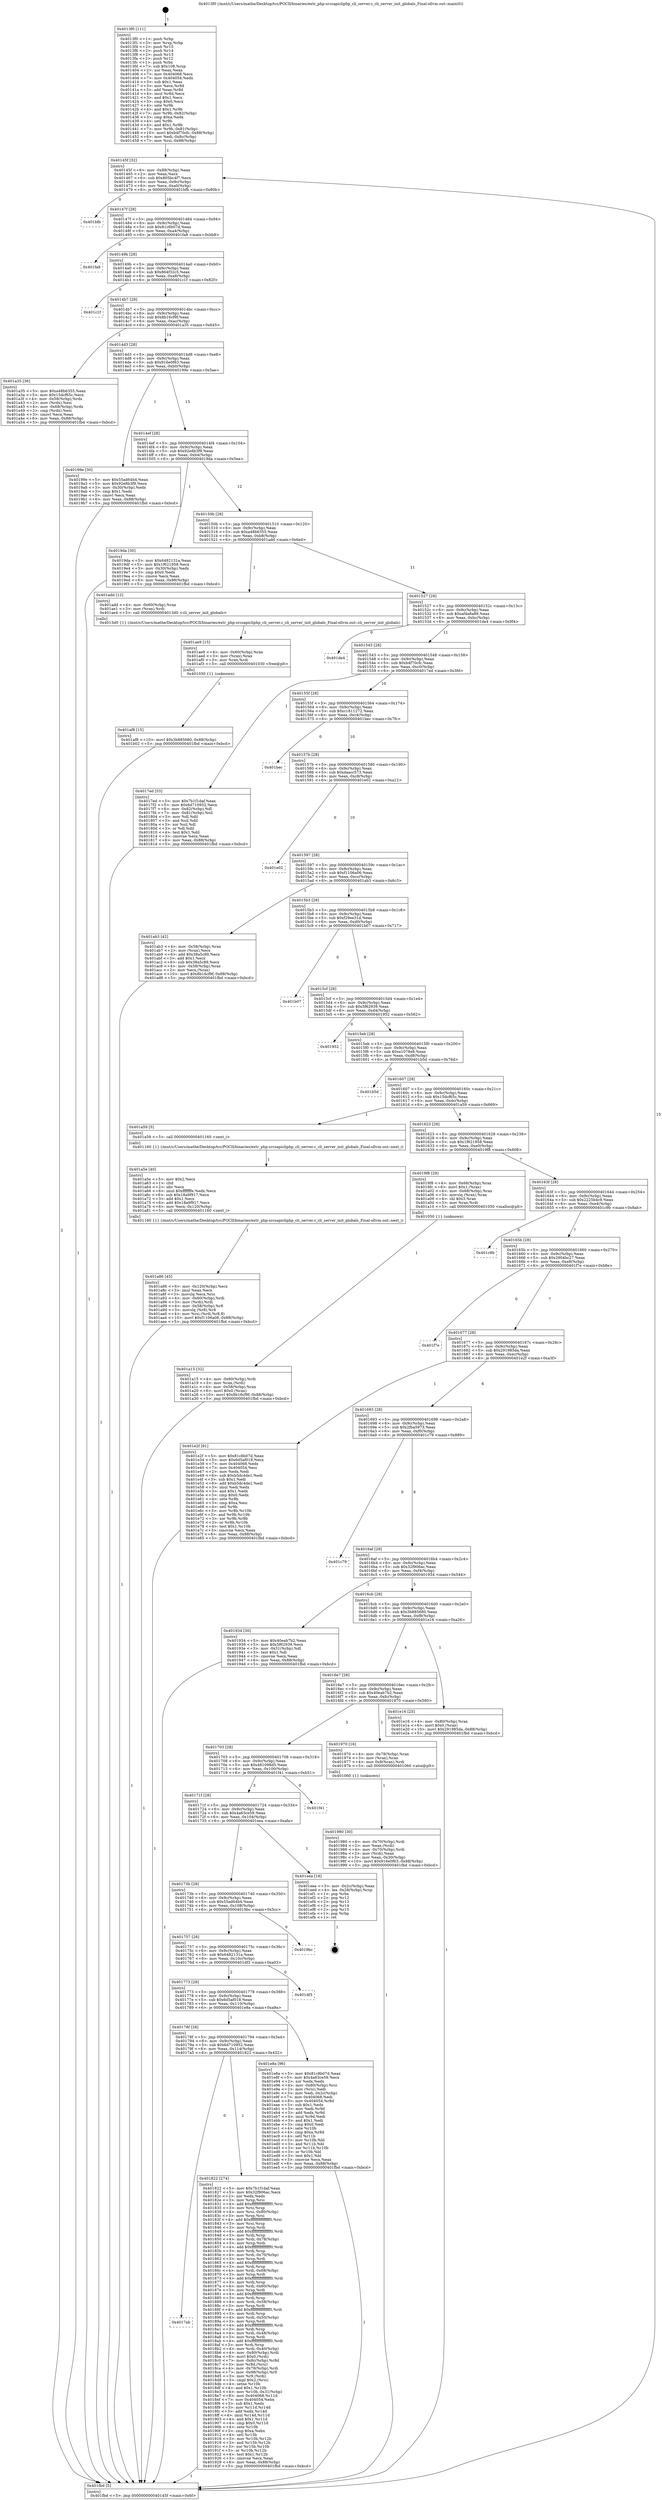 digraph "0x4013f0" {
  label = "0x4013f0 (/mnt/c/Users/mathe/Desktop/tcc/POCII/binaries/extr_php-srcsapicliphp_cli_server.c_cli_server_init_globals_Final-ollvm.out::main(0))"
  labelloc = "t"
  node[shape=record]

  Entry [label="",width=0.3,height=0.3,shape=circle,fillcolor=black,style=filled]
  "0x40145f" [label="{
     0x40145f [32]\l
     | [instrs]\l
     &nbsp;&nbsp;0x40145f \<+6\>: mov -0x88(%rbp),%eax\l
     &nbsp;&nbsp;0x401465 \<+2\>: mov %eax,%ecx\l
     &nbsp;&nbsp;0x401467 \<+6\>: sub $0x805bc4f7,%ecx\l
     &nbsp;&nbsp;0x40146d \<+6\>: mov %eax,-0x9c(%rbp)\l
     &nbsp;&nbsp;0x401473 \<+6\>: mov %ecx,-0xa0(%rbp)\l
     &nbsp;&nbsp;0x401479 \<+6\>: je 0000000000401bfb \<main+0x80b\>\l
  }"]
  "0x401bfb" [label="{
     0x401bfb\l
  }", style=dashed]
  "0x40147f" [label="{
     0x40147f [28]\l
     | [instrs]\l
     &nbsp;&nbsp;0x40147f \<+5\>: jmp 0000000000401484 \<main+0x94\>\l
     &nbsp;&nbsp;0x401484 \<+6\>: mov -0x9c(%rbp),%eax\l
     &nbsp;&nbsp;0x40148a \<+5\>: sub $0x81c8b07d,%eax\l
     &nbsp;&nbsp;0x40148f \<+6\>: mov %eax,-0xa4(%rbp)\l
     &nbsp;&nbsp;0x401495 \<+6\>: je 0000000000401fa8 \<main+0xbb8\>\l
  }"]
  Exit [label="",width=0.3,height=0.3,shape=circle,fillcolor=black,style=filled,peripheries=2]
  "0x401fa8" [label="{
     0x401fa8\l
  }", style=dashed]
  "0x40149b" [label="{
     0x40149b [28]\l
     | [instrs]\l
     &nbsp;&nbsp;0x40149b \<+5\>: jmp 00000000004014a0 \<main+0xb0\>\l
     &nbsp;&nbsp;0x4014a0 \<+6\>: mov -0x9c(%rbp),%eax\l
     &nbsp;&nbsp;0x4014a6 \<+5\>: sub $0x864f32c5,%eax\l
     &nbsp;&nbsp;0x4014ab \<+6\>: mov %eax,-0xa8(%rbp)\l
     &nbsp;&nbsp;0x4014b1 \<+6\>: je 0000000000401c1f \<main+0x82f\>\l
  }"]
  "0x401af8" [label="{
     0x401af8 [15]\l
     | [instrs]\l
     &nbsp;&nbsp;0x401af8 \<+10\>: movl $0x3b885680,-0x88(%rbp)\l
     &nbsp;&nbsp;0x401b02 \<+5\>: jmp 0000000000401fbd \<main+0xbcd\>\l
  }"]
  "0x401c1f" [label="{
     0x401c1f\l
  }", style=dashed]
  "0x4014b7" [label="{
     0x4014b7 [28]\l
     | [instrs]\l
     &nbsp;&nbsp;0x4014b7 \<+5\>: jmp 00000000004014bc \<main+0xcc\>\l
     &nbsp;&nbsp;0x4014bc \<+6\>: mov -0x9c(%rbp),%eax\l
     &nbsp;&nbsp;0x4014c2 \<+5\>: sub $0x8b16cf9f,%eax\l
     &nbsp;&nbsp;0x4014c7 \<+6\>: mov %eax,-0xac(%rbp)\l
     &nbsp;&nbsp;0x4014cd \<+6\>: je 0000000000401a35 \<main+0x645\>\l
  }"]
  "0x401ae9" [label="{
     0x401ae9 [15]\l
     | [instrs]\l
     &nbsp;&nbsp;0x401ae9 \<+4\>: mov -0x60(%rbp),%rax\l
     &nbsp;&nbsp;0x401aed \<+3\>: mov (%rax),%rax\l
     &nbsp;&nbsp;0x401af0 \<+3\>: mov %rax,%rdi\l
     &nbsp;&nbsp;0x401af3 \<+5\>: call 0000000000401030 \<free@plt\>\l
     | [calls]\l
     &nbsp;&nbsp;0x401030 \{1\} (unknown)\l
  }"]
  "0x401a35" [label="{
     0x401a35 [36]\l
     | [instrs]\l
     &nbsp;&nbsp;0x401a35 \<+5\>: mov $0xa48b6355,%eax\l
     &nbsp;&nbsp;0x401a3a \<+5\>: mov $0x15dcf65c,%ecx\l
     &nbsp;&nbsp;0x401a3f \<+4\>: mov -0x58(%rbp),%rdx\l
     &nbsp;&nbsp;0x401a43 \<+2\>: mov (%rdx),%esi\l
     &nbsp;&nbsp;0x401a45 \<+4\>: mov -0x68(%rbp),%rdx\l
     &nbsp;&nbsp;0x401a49 \<+2\>: cmp (%rdx),%esi\l
     &nbsp;&nbsp;0x401a4b \<+3\>: cmovl %ecx,%eax\l
     &nbsp;&nbsp;0x401a4e \<+6\>: mov %eax,-0x88(%rbp)\l
     &nbsp;&nbsp;0x401a54 \<+5\>: jmp 0000000000401fbd \<main+0xbcd\>\l
  }"]
  "0x4014d3" [label="{
     0x4014d3 [28]\l
     | [instrs]\l
     &nbsp;&nbsp;0x4014d3 \<+5\>: jmp 00000000004014d8 \<main+0xe8\>\l
     &nbsp;&nbsp;0x4014d8 \<+6\>: mov -0x9c(%rbp),%eax\l
     &nbsp;&nbsp;0x4014de \<+5\>: sub $0x916e0f63,%eax\l
     &nbsp;&nbsp;0x4014e3 \<+6\>: mov %eax,-0xb0(%rbp)\l
     &nbsp;&nbsp;0x4014e9 \<+6\>: je 000000000040199e \<main+0x5ae\>\l
  }"]
  "0x401a86" [label="{
     0x401a86 [45]\l
     | [instrs]\l
     &nbsp;&nbsp;0x401a86 \<+6\>: mov -0x120(%rbp),%ecx\l
     &nbsp;&nbsp;0x401a8c \<+3\>: imul %eax,%ecx\l
     &nbsp;&nbsp;0x401a8f \<+3\>: movslq %ecx,%rsi\l
     &nbsp;&nbsp;0x401a92 \<+4\>: mov -0x60(%rbp),%rdi\l
     &nbsp;&nbsp;0x401a96 \<+3\>: mov (%rdi),%rdi\l
     &nbsp;&nbsp;0x401a99 \<+4\>: mov -0x58(%rbp),%r8\l
     &nbsp;&nbsp;0x401a9d \<+3\>: movslq (%r8),%r8\l
     &nbsp;&nbsp;0x401aa0 \<+4\>: mov %rsi,(%rdi,%r8,8)\l
     &nbsp;&nbsp;0x401aa4 \<+10\>: movl $0xf1106a06,-0x88(%rbp)\l
     &nbsp;&nbsp;0x401aae \<+5\>: jmp 0000000000401fbd \<main+0xbcd\>\l
  }"]
  "0x40199e" [label="{
     0x40199e [30]\l
     | [instrs]\l
     &nbsp;&nbsp;0x40199e \<+5\>: mov $0x55ad64b4,%eax\l
     &nbsp;&nbsp;0x4019a3 \<+5\>: mov $0x92e8b3f9,%ecx\l
     &nbsp;&nbsp;0x4019a8 \<+3\>: mov -0x30(%rbp),%edx\l
     &nbsp;&nbsp;0x4019ab \<+3\>: cmp $0x1,%edx\l
     &nbsp;&nbsp;0x4019ae \<+3\>: cmovl %ecx,%eax\l
     &nbsp;&nbsp;0x4019b1 \<+6\>: mov %eax,-0x88(%rbp)\l
     &nbsp;&nbsp;0x4019b7 \<+5\>: jmp 0000000000401fbd \<main+0xbcd\>\l
  }"]
  "0x4014ef" [label="{
     0x4014ef [28]\l
     | [instrs]\l
     &nbsp;&nbsp;0x4014ef \<+5\>: jmp 00000000004014f4 \<main+0x104\>\l
     &nbsp;&nbsp;0x4014f4 \<+6\>: mov -0x9c(%rbp),%eax\l
     &nbsp;&nbsp;0x4014fa \<+5\>: sub $0x92e8b3f9,%eax\l
     &nbsp;&nbsp;0x4014ff \<+6\>: mov %eax,-0xb4(%rbp)\l
     &nbsp;&nbsp;0x401505 \<+6\>: je 00000000004019da \<main+0x5ea\>\l
  }"]
  "0x401a5e" [label="{
     0x401a5e [40]\l
     | [instrs]\l
     &nbsp;&nbsp;0x401a5e \<+5\>: mov $0x2,%ecx\l
     &nbsp;&nbsp;0x401a63 \<+1\>: cltd\l
     &nbsp;&nbsp;0x401a64 \<+2\>: idiv %ecx\l
     &nbsp;&nbsp;0x401a66 \<+6\>: imul $0xfffffffe,%edx,%ecx\l
     &nbsp;&nbsp;0x401a6c \<+6\>: sub $0x18a9f917,%ecx\l
     &nbsp;&nbsp;0x401a72 \<+3\>: add $0x1,%ecx\l
     &nbsp;&nbsp;0x401a75 \<+6\>: add $0x18a9f917,%ecx\l
     &nbsp;&nbsp;0x401a7b \<+6\>: mov %ecx,-0x120(%rbp)\l
     &nbsp;&nbsp;0x401a81 \<+5\>: call 0000000000401160 \<next_i\>\l
     | [calls]\l
     &nbsp;&nbsp;0x401160 \{1\} (/mnt/c/Users/mathe/Desktop/tcc/POCII/binaries/extr_php-srcsapicliphp_cli_server.c_cli_server_init_globals_Final-ollvm.out::next_i)\l
  }"]
  "0x4019da" [label="{
     0x4019da [30]\l
     | [instrs]\l
     &nbsp;&nbsp;0x4019da \<+5\>: mov $0x6482131a,%eax\l
     &nbsp;&nbsp;0x4019df \<+5\>: mov $0x1f621958,%ecx\l
     &nbsp;&nbsp;0x4019e4 \<+3\>: mov -0x30(%rbp),%edx\l
     &nbsp;&nbsp;0x4019e7 \<+3\>: cmp $0x0,%edx\l
     &nbsp;&nbsp;0x4019ea \<+3\>: cmove %ecx,%eax\l
     &nbsp;&nbsp;0x4019ed \<+6\>: mov %eax,-0x88(%rbp)\l
     &nbsp;&nbsp;0x4019f3 \<+5\>: jmp 0000000000401fbd \<main+0xbcd\>\l
  }"]
  "0x40150b" [label="{
     0x40150b [28]\l
     | [instrs]\l
     &nbsp;&nbsp;0x40150b \<+5\>: jmp 0000000000401510 \<main+0x120\>\l
     &nbsp;&nbsp;0x401510 \<+6\>: mov -0x9c(%rbp),%eax\l
     &nbsp;&nbsp;0x401516 \<+5\>: sub $0xa48b6355,%eax\l
     &nbsp;&nbsp;0x40151b \<+6\>: mov %eax,-0xb8(%rbp)\l
     &nbsp;&nbsp;0x401521 \<+6\>: je 0000000000401add \<main+0x6ed\>\l
  }"]
  "0x401a15" [label="{
     0x401a15 [32]\l
     | [instrs]\l
     &nbsp;&nbsp;0x401a15 \<+4\>: mov -0x60(%rbp),%rdi\l
     &nbsp;&nbsp;0x401a19 \<+3\>: mov %rax,(%rdi)\l
     &nbsp;&nbsp;0x401a1c \<+4\>: mov -0x58(%rbp),%rax\l
     &nbsp;&nbsp;0x401a20 \<+6\>: movl $0x0,(%rax)\l
     &nbsp;&nbsp;0x401a26 \<+10\>: movl $0x8b16cf9f,-0x88(%rbp)\l
     &nbsp;&nbsp;0x401a30 \<+5\>: jmp 0000000000401fbd \<main+0xbcd\>\l
  }"]
  "0x401add" [label="{
     0x401add [12]\l
     | [instrs]\l
     &nbsp;&nbsp;0x401add \<+4\>: mov -0x60(%rbp),%rax\l
     &nbsp;&nbsp;0x401ae1 \<+3\>: mov (%rax),%rdi\l
     &nbsp;&nbsp;0x401ae4 \<+5\>: call 00000000004013d0 \<cli_server_init_globals\>\l
     | [calls]\l
     &nbsp;&nbsp;0x4013d0 \{1\} (/mnt/c/Users/mathe/Desktop/tcc/POCII/binaries/extr_php-srcsapicliphp_cli_server.c_cli_server_init_globals_Final-ollvm.out::cli_server_init_globals)\l
  }"]
  "0x401527" [label="{
     0x401527 [28]\l
     | [instrs]\l
     &nbsp;&nbsp;0x401527 \<+5\>: jmp 000000000040152c \<main+0x13c\>\l
     &nbsp;&nbsp;0x40152c \<+6\>: mov -0x9c(%rbp),%eax\l
     &nbsp;&nbsp;0x401532 \<+5\>: sub $0xaf4a8a89,%eax\l
     &nbsp;&nbsp;0x401537 \<+6\>: mov %eax,-0xbc(%rbp)\l
     &nbsp;&nbsp;0x40153d \<+6\>: je 0000000000401de4 \<main+0x9f4\>\l
  }"]
  "0x401980" [label="{
     0x401980 [30]\l
     | [instrs]\l
     &nbsp;&nbsp;0x401980 \<+4\>: mov -0x70(%rbp),%rdi\l
     &nbsp;&nbsp;0x401984 \<+2\>: mov %eax,(%rdi)\l
     &nbsp;&nbsp;0x401986 \<+4\>: mov -0x70(%rbp),%rdi\l
     &nbsp;&nbsp;0x40198a \<+2\>: mov (%rdi),%eax\l
     &nbsp;&nbsp;0x40198c \<+3\>: mov %eax,-0x30(%rbp)\l
     &nbsp;&nbsp;0x40198f \<+10\>: movl $0x916e0f63,-0x88(%rbp)\l
     &nbsp;&nbsp;0x401999 \<+5\>: jmp 0000000000401fbd \<main+0xbcd\>\l
  }"]
  "0x401de4" [label="{
     0x401de4\l
  }", style=dashed]
  "0x401543" [label="{
     0x401543 [28]\l
     | [instrs]\l
     &nbsp;&nbsp;0x401543 \<+5\>: jmp 0000000000401548 \<main+0x158\>\l
     &nbsp;&nbsp;0x401548 \<+6\>: mov -0x9c(%rbp),%eax\l
     &nbsp;&nbsp;0x40154e \<+5\>: sub $0xb4f70cfc,%eax\l
     &nbsp;&nbsp;0x401553 \<+6\>: mov %eax,-0xc0(%rbp)\l
     &nbsp;&nbsp;0x401559 \<+6\>: je 00000000004017ed \<main+0x3fd\>\l
  }"]
  "0x4017ab" [label="{
     0x4017ab\l
  }", style=dashed]
  "0x4017ed" [label="{
     0x4017ed [53]\l
     | [instrs]\l
     &nbsp;&nbsp;0x4017ed \<+5\>: mov $0x7b1f1daf,%eax\l
     &nbsp;&nbsp;0x4017f2 \<+5\>: mov $0x6d710952,%ecx\l
     &nbsp;&nbsp;0x4017f7 \<+6\>: mov -0x82(%rbp),%dl\l
     &nbsp;&nbsp;0x4017fd \<+7\>: mov -0x81(%rbp),%sil\l
     &nbsp;&nbsp;0x401804 \<+3\>: mov %dl,%dil\l
     &nbsp;&nbsp;0x401807 \<+3\>: and %sil,%dil\l
     &nbsp;&nbsp;0x40180a \<+3\>: xor %sil,%dl\l
     &nbsp;&nbsp;0x40180d \<+3\>: or %dl,%dil\l
     &nbsp;&nbsp;0x401810 \<+4\>: test $0x1,%dil\l
     &nbsp;&nbsp;0x401814 \<+3\>: cmovne %ecx,%eax\l
     &nbsp;&nbsp;0x401817 \<+6\>: mov %eax,-0x88(%rbp)\l
     &nbsp;&nbsp;0x40181d \<+5\>: jmp 0000000000401fbd \<main+0xbcd\>\l
  }"]
  "0x40155f" [label="{
     0x40155f [28]\l
     | [instrs]\l
     &nbsp;&nbsp;0x40155f \<+5\>: jmp 0000000000401564 \<main+0x174\>\l
     &nbsp;&nbsp;0x401564 \<+6\>: mov -0x9c(%rbp),%eax\l
     &nbsp;&nbsp;0x40156a \<+5\>: sub $0xc1811272,%eax\l
     &nbsp;&nbsp;0x40156f \<+6\>: mov %eax,-0xc4(%rbp)\l
     &nbsp;&nbsp;0x401575 \<+6\>: je 0000000000401bec \<main+0x7fc\>\l
  }"]
  "0x401fbd" [label="{
     0x401fbd [5]\l
     | [instrs]\l
     &nbsp;&nbsp;0x401fbd \<+5\>: jmp 000000000040145f \<main+0x6f\>\l
  }"]
  "0x4013f0" [label="{
     0x4013f0 [111]\l
     | [instrs]\l
     &nbsp;&nbsp;0x4013f0 \<+1\>: push %rbp\l
     &nbsp;&nbsp;0x4013f1 \<+3\>: mov %rsp,%rbp\l
     &nbsp;&nbsp;0x4013f4 \<+2\>: push %r15\l
     &nbsp;&nbsp;0x4013f6 \<+2\>: push %r14\l
     &nbsp;&nbsp;0x4013f8 \<+2\>: push %r13\l
     &nbsp;&nbsp;0x4013fa \<+2\>: push %r12\l
     &nbsp;&nbsp;0x4013fc \<+1\>: push %rbx\l
     &nbsp;&nbsp;0x4013fd \<+7\>: sub $0x108,%rsp\l
     &nbsp;&nbsp;0x401404 \<+2\>: xor %eax,%eax\l
     &nbsp;&nbsp;0x401406 \<+7\>: mov 0x404068,%ecx\l
     &nbsp;&nbsp;0x40140d \<+7\>: mov 0x404054,%edx\l
     &nbsp;&nbsp;0x401414 \<+3\>: sub $0x1,%eax\l
     &nbsp;&nbsp;0x401417 \<+3\>: mov %ecx,%r8d\l
     &nbsp;&nbsp;0x40141a \<+3\>: add %eax,%r8d\l
     &nbsp;&nbsp;0x40141d \<+4\>: imul %r8d,%ecx\l
     &nbsp;&nbsp;0x401421 \<+3\>: and $0x1,%ecx\l
     &nbsp;&nbsp;0x401424 \<+3\>: cmp $0x0,%ecx\l
     &nbsp;&nbsp;0x401427 \<+4\>: sete %r9b\l
     &nbsp;&nbsp;0x40142b \<+4\>: and $0x1,%r9b\l
     &nbsp;&nbsp;0x40142f \<+7\>: mov %r9b,-0x82(%rbp)\l
     &nbsp;&nbsp;0x401436 \<+3\>: cmp $0xa,%edx\l
     &nbsp;&nbsp;0x401439 \<+4\>: setl %r9b\l
     &nbsp;&nbsp;0x40143d \<+4\>: and $0x1,%r9b\l
     &nbsp;&nbsp;0x401441 \<+7\>: mov %r9b,-0x81(%rbp)\l
     &nbsp;&nbsp;0x401448 \<+10\>: movl $0xb4f70cfc,-0x88(%rbp)\l
     &nbsp;&nbsp;0x401452 \<+6\>: mov %edi,-0x8c(%rbp)\l
     &nbsp;&nbsp;0x401458 \<+7\>: mov %rsi,-0x98(%rbp)\l
  }"]
  "0x401822" [label="{
     0x401822 [274]\l
     | [instrs]\l
     &nbsp;&nbsp;0x401822 \<+5\>: mov $0x7b1f1daf,%eax\l
     &nbsp;&nbsp;0x401827 \<+5\>: mov $0x32f906ac,%ecx\l
     &nbsp;&nbsp;0x40182c \<+2\>: xor %edx,%edx\l
     &nbsp;&nbsp;0x40182e \<+3\>: mov %rsp,%rsi\l
     &nbsp;&nbsp;0x401831 \<+4\>: add $0xfffffffffffffff0,%rsi\l
     &nbsp;&nbsp;0x401835 \<+3\>: mov %rsi,%rsp\l
     &nbsp;&nbsp;0x401838 \<+4\>: mov %rsi,-0x80(%rbp)\l
     &nbsp;&nbsp;0x40183c \<+3\>: mov %rsp,%rsi\l
     &nbsp;&nbsp;0x40183f \<+4\>: add $0xfffffffffffffff0,%rsi\l
     &nbsp;&nbsp;0x401843 \<+3\>: mov %rsi,%rsp\l
     &nbsp;&nbsp;0x401846 \<+3\>: mov %rsp,%rdi\l
     &nbsp;&nbsp;0x401849 \<+4\>: add $0xfffffffffffffff0,%rdi\l
     &nbsp;&nbsp;0x40184d \<+3\>: mov %rdi,%rsp\l
     &nbsp;&nbsp;0x401850 \<+4\>: mov %rdi,-0x78(%rbp)\l
     &nbsp;&nbsp;0x401854 \<+3\>: mov %rsp,%rdi\l
     &nbsp;&nbsp;0x401857 \<+4\>: add $0xfffffffffffffff0,%rdi\l
     &nbsp;&nbsp;0x40185b \<+3\>: mov %rdi,%rsp\l
     &nbsp;&nbsp;0x40185e \<+4\>: mov %rdi,-0x70(%rbp)\l
     &nbsp;&nbsp;0x401862 \<+3\>: mov %rsp,%rdi\l
     &nbsp;&nbsp;0x401865 \<+4\>: add $0xfffffffffffffff0,%rdi\l
     &nbsp;&nbsp;0x401869 \<+3\>: mov %rdi,%rsp\l
     &nbsp;&nbsp;0x40186c \<+4\>: mov %rdi,-0x68(%rbp)\l
     &nbsp;&nbsp;0x401870 \<+3\>: mov %rsp,%rdi\l
     &nbsp;&nbsp;0x401873 \<+4\>: add $0xfffffffffffffff0,%rdi\l
     &nbsp;&nbsp;0x401877 \<+3\>: mov %rdi,%rsp\l
     &nbsp;&nbsp;0x40187a \<+4\>: mov %rdi,-0x60(%rbp)\l
     &nbsp;&nbsp;0x40187e \<+3\>: mov %rsp,%rdi\l
     &nbsp;&nbsp;0x401881 \<+4\>: add $0xfffffffffffffff0,%rdi\l
     &nbsp;&nbsp;0x401885 \<+3\>: mov %rdi,%rsp\l
     &nbsp;&nbsp;0x401888 \<+4\>: mov %rdi,-0x58(%rbp)\l
     &nbsp;&nbsp;0x40188c \<+3\>: mov %rsp,%rdi\l
     &nbsp;&nbsp;0x40188f \<+4\>: add $0xfffffffffffffff0,%rdi\l
     &nbsp;&nbsp;0x401893 \<+3\>: mov %rdi,%rsp\l
     &nbsp;&nbsp;0x401896 \<+4\>: mov %rdi,-0x50(%rbp)\l
     &nbsp;&nbsp;0x40189a \<+3\>: mov %rsp,%rdi\l
     &nbsp;&nbsp;0x40189d \<+4\>: add $0xfffffffffffffff0,%rdi\l
     &nbsp;&nbsp;0x4018a1 \<+3\>: mov %rdi,%rsp\l
     &nbsp;&nbsp;0x4018a4 \<+4\>: mov %rdi,-0x48(%rbp)\l
     &nbsp;&nbsp;0x4018a8 \<+3\>: mov %rsp,%rdi\l
     &nbsp;&nbsp;0x4018ab \<+4\>: add $0xfffffffffffffff0,%rdi\l
     &nbsp;&nbsp;0x4018af \<+3\>: mov %rdi,%rsp\l
     &nbsp;&nbsp;0x4018b2 \<+4\>: mov %rdi,-0x40(%rbp)\l
     &nbsp;&nbsp;0x4018b6 \<+4\>: mov -0x80(%rbp),%rdi\l
     &nbsp;&nbsp;0x4018ba \<+6\>: movl $0x0,(%rdi)\l
     &nbsp;&nbsp;0x4018c0 \<+7\>: mov -0x8c(%rbp),%r8d\l
     &nbsp;&nbsp;0x4018c7 \<+3\>: mov %r8d,(%rsi)\l
     &nbsp;&nbsp;0x4018ca \<+4\>: mov -0x78(%rbp),%rdi\l
     &nbsp;&nbsp;0x4018ce \<+7\>: mov -0x98(%rbp),%r9\l
     &nbsp;&nbsp;0x4018d5 \<+3\>: mov %r9,(%rdi)\l
     &nbsp;&nbsp;0x4018d8 \<+3\>: cmpl $0x2,(%rsi)\l
     &nbsp;&nbsp;0x4018db \<+4\>: setne %r10b\l
     &nbsp;&nbsp;0x4018df \<+4\>: and $0x1,%r10b\l
     &nbsp;&nbsp;0x4018e3 \<+4\>: mov %r10b,-0x31(%rbp)\l
     &nbsp;&nbsp;0x4018e7 \<+8\>: mov 0x404068,%r11d\l
     &nbsp;&nbsp;0x4018ef \<+7\>: mov 0x404054,%ebx\l
     &nbsp;&nbsp;0x4018f6 \<+3\>: sub $0x1,%edx\l
     &nbsp;&nbsp;0x4018f9 \<+3\>: mov %r11d,%r14d\l
     &nbsp;&nbsp;0x4018fc \<+3\>: add %edx,%r14d\l
     &nbsp;&nbsp;0x4018ff \<+4\>: imul %r14d,%r11d\l
     &nbsp;&nbsp;0x401903 \<+4\>: and $0x1,%r11d\l
     &nbsp;&nbsp;0x401907 \<+4\>: cmp $0x0,%r11d\l
     &nbsp;&nbsp;0x40190b \<+4\>: sete %r10b\l
     &nbsp;&nbsp;0x40190f \<+3\>: cmp $0xa,%ebx\l
     &nbsp;&nbsp;0x401912 \<+4\>: setl %r15b\l
     &nbsp;&nbsp;0x401916 \<+3\>: mov %r10b,%r12b\l
     &nbsp;&nbsp;0x401919 \<+3\>: and %r15b,%r12b\l
     &nbsp;&nbsp;0x40191c \<+3\>: xor %r15b,%r10b\l
     &nbsp;&nbsp;0x40191f \<+3\>: or %r10b,%r12b\l
     &nbsp;&nbsp;0x401922 \<+4\>: test $0x1,%r12b\l
     &nbsp;&nbsp;0x401926 \<+3\>: cmovne %ecx,%eax\l
     &nbsp;&nbsp;0x401929 \<+6\>: mov %eax,-0x88(%rbp)\l
     &nbsp;&nbsp;0x40192f \<+5\>: jmp 0000000000401fbd \<main+0xbcd\>\l
  }"]
  "0x401bec" [label="{
     0x401bec\l
  }", style=dashed]
  "0x40157b" [label="{
     0x40157b [28]\l
     | [instrs]\l
     &nbsp;&nbsp;0x40157b \<+5\>: jmp 0000000000401580 \<main+0x190\>\l
     &nbsp;&nbsp;0x401580 \<+6\>: mov -0x9c(%rbp),%eax\l
     &nbsp;&nbsp;0x401586 \<+5\>: sub $0xdaacc573,%eax\l
     &nbsp;&nbsp;0x40158b \<+6\>: mov %eax,-0xc8(%rbp)\l
     &nbsp;&nbsp;0x401591 \<+6\>: je 0000000000401e02 \<main+0xa12\>\l
  }"]
  "0x40178f" [label="{
     0x40178f [28]\l
     | [instrs]\l
     &nbsp;&nbsp;0x40178f \<+5\>: jmp 0000000000401794 \<main+0x3a4\>\l
     &nbsp;&nbsp;0x401794 \<+6\>: mov -0x9c(%rbp),%eax\l
     &nbsp;&nbsp;0x40179a \<+5\>: sub $0x6d710952,%eax\l
     &nbsp;&nbsp;0x40179f \<+6\>: mov %eax,-0x114(%rbp)\l
     &nbsp;&nbsp;0x4017a5 \<+6\>: je 0000000000401822 \<main+0x432\>\l
  }"]
  "0x401e02" [label="{
     0x401e02\l
  }", style=dashed]
  "0x401597" [label="{
     0x401597 [28]\l
     | [instrs]\l
     &nbsp;&nbsp;0x401597 \<+5\>: jmp 000000000040159c \<main+0x1ac\>\l
     &nbsp;&nbsp;0x40159c \<+6\>: mov -0x9c(%rbp),%eax\l
     &nbsp;&nbsp;0x4015a2 \<+5\>: sub $0xf1106a06,%eax\l
     &nbsp;&nbsp;0x4015a7 \<+6\>: mov %eax,-0xcc(%rbp)\l
     &nbsp;&nbsp;0x4015ad \<+6\>: je 0000000000401ab3 \<main+0x6c3\>\l
  }"]
  "0x401e8a" [label="{
     0x401e8a [96]\l
     | [instrs]\l
     &nbsp;&nbsp;0x401e8a \<+5\>: mov $0x81c8b07d,%eax\l
     &nbsp;&nbsp;0x401e8f \<+5\>: mov $0x4a63ce59,%ecx\l
     &nbsp;&nbsp;0x401e94 \<+2\>: xor %edx,%edx\l
     &nbsp;&nbsp;0x401e96 \<+4\>: mov -0x80(%rbp),%rsi\l
     &nbsp;&nbsp;0x401e9a \<+2\>: mov (%rsi),%edi\l
     &nbsp;&nbsp;0x401e9c \<+3\>: mov %edi,-0x2c(%rbp)\l
     &nbsp;&nbsp;0x401e9f \<+7\>: mov 0x404068,%edi\l
     &nbsp;&nbsp;0x401ea6 \<+8\>: mov 0x404054,%r8d\l
     &nbsp;&nbsp;0x401eae \<+3\>: sub $0x1,%edx\l
     &nbsp;&nbsp;0x401eb1 \<+3\>: mov %edi,%r9d\l
     &nbsp;&nbsp;0x401eb4 \<+3\>: add %edx,%r9d\l
     &nbsp;&nbsp;0x401eb7 \<+4\>: imul %r9d,%edi\l
     &nbsp;&nbsp;0x401ebb \<+3\>: and $0x1,%edi\l
     &nbsp;&nbsp;0x401ebe \<+3\>: cmp $0x0,%edi\l
     &nbsp;&nbsp;0x401ec1 \<+4\>: sete %r10b\l
     &nbsp;&nbsp;0x401ec5 \<+4\>: cmp $0xa,%r8d\l
     &nbsp;&nbsp;0x401ec9 \<+4\>: setl %r11b\l
     &nbsp;&nbsp;0x401ecd \<+3\>: mov %r10b,%bl\l
     &nbsp;&nbsp;0x401ed0 \<+3\>: and %r11b,%bl\l
     &nbsp;&nbsp;0x401ed3 \<+3\>: xor %r11b,%r10b\l
     &nbsp;&nbsp;0x401ed6 \<+3\>: or %r10b,%bl\l
     &nbsp;&nbsp;0x401ed9 \<+3\>: test $0x1,%bl\l
     &nbsp;&nbsp;0x401edc \<+3\>: cmovne %ecx,%eax\l
     &nbsp;&nbsp;0x401edf \<+6\>: mov %eax,-0x88(%rbp)\l
     &nbsp;&nbsp;0x401ee5 \<+5\>: jmp 0000000000401fbd \<main+0xbcd\>\l
  }"]
  "0x401ab3" [label="{
     0x401ab3 [42]\l
     | [instrs]\l
     &nbsp;&nbsp;0x401ab3 \<+4\>: mov -0x58(%rbp),%rax\l
     &nbsp;&nbsp;0x401ab7 \<+2\>: mov (%rax),%ecx\l
     &nbsp;&nbsp;0x401ab9 \<+6\>: add $0x38a5c89,%ecx\l
     &nbsp;&nbsp;0x401abf \<+3\>: add $0x1,%ecx\l
     &nbsp;&nbsp;0x401ac2 \<+6\>: sub $0x38a5c89,%ecx\l
     &nbsp;&nbsp;0x401ac8 \<+4\>: mov -0x58(%rbp),%rax\l
     &nbsp;&nbsp;0x401acc \<+2\>: mov %ecx,(%rax)\l
     &nbsp;&nbsp;0x401ace \<+10\>: movl $0x8b16cf9f,-0x88(%rbp)\l
     &nbsp;&nbsp;0x401ad8 \<+5\>: jmp 0000000000401fbd \<main+0xbcd\>\l
  }"]
  "0x4015b3" [label="{
     0x4015b3 [28]\l
     | [instrs]\l
     &nbsp;&nbsp;0x4015b3 \<+5\>: jmp 00000000004015b8 \<main+0x1c8\>\l
     &nbsp;&nbsp;0x4015b8 \<+6\>: mov -0x9c(%rbp),%eax\l
     &nbsp;&nbsp;0x4015be \<+5\>: sub $0xf29ee31d,%eax\l
     &nbsp;&nbsp;0x4015c3 \<+6\>: mov %eax,-0xd0(%rbp)\l
     &nbsp;&nbsp;0x4015c9 \<+6\>: je 0000000000401b07 \<main+0x717\>\l
  }"]
  "0x401773" [label="{
     0x401773 [28]\l
     | [instrs]\l
     &nbsp;&nbsp;0x401773 \<+5\>: jmp 0000000000401778 \<main+0x388\>\l
     &nbsp;&nbsp;0x401778 \<+6\>: mov -0x9c(%rbp),%eax\l
     &nbsp;&nbsp;0x40177e \<+5\>: sub $0x6d5af018,%eax\l
     &nbsp;&nbsp;0x401783 \<+6\>: mov %eax,-0x110(%rbp)\l
     &nbsp;&nbsp;0x401789 \<+6\>: je 0000000000401e8a \<main+0xa9a\>\l
  }"]
  "0x401b07" [label="{
     0x401b07\l
  }", style=dashed]
  "0x4015cf" [label="{
     0x4015cf [28]\l
     | [instrs]\l
     &nbsp;&nbsp;0x4015cf \<+5\>: jmp 00000000004015d4 \<main+0x1e4\>\l
     &nbsp;&nbsp;0x4015d4 \<+6\>: mov -0x9c(%rbp),%eax\l
     &nbsp;&nbsp;0x4015da \<+5\>: sub $0x5f62939,%eax\l
     &nbsp;&nbsp;0x4015df \<+6\>: mov %eax,-0xd4(%rbp)\l
     &nbsp;&nbsp;0x4015e5 \<+6\>: je 0000000000401952 \<main+0x562\>\l
  }"]
  "0x401df3" [label="{
     0x401df3\l
  }", style=dashed]
  "0x401952" [label="{
     0x401952\l
  }", style=dashed]
  "0x4015eb" [label="{
     0x4015eb [28]\l
     | [instrs]\l
     &nbsp;&nbsp;0x4015eb \<+5\>: jmp 00000000004015f0 \<main+0x200\>\l
     &nbsp;&nbsp;0x4015f0 \<+6\>: mov -0x9c(%rbp),%eax\l
     &nbsp;&nbsp;0x4015f6 \<+5\>: sub $0xa1078e8,%eax\l
     &nbsp;&nbsp;0x4015fb \<+6\>: mov %eax,-0xd8(%rbp)\l
     &nbsp;&nbsp;0x401601 \<+6\>: je 0000000000401b5d \<main+0x76d\>\l
  }"]
  "0x401757" [label="{
     0x401757 [28]\l
     | [instrs]\l
     &nbsp;&nbsp;0x401757 \<+5\>: jmp 000000000040175c \<main+0x36c\>\l
     &nbsp;&nbsp;0x40175c \<+6\>: mov -0x9c(%rbp),%eax\l
     &nbsp;&nbsp;0x401762 \<+5\>: sub $0x6482131a,%eax\l
     &nbsp;&nbsp;0x401767 \<+6\>: mov %eax,-0x10c(%rbp)\l
     &nbsp;&nbsp;0x40176d \<+6\>: je 0000000000401df3 \<main+0xa03\>\l
  }"]
  "0x401b5d" [label="{
     0x401b5d\l
  }", style=dashed]
  "0x401607" [label="{
     0x401607 [28]\l
     | [instrs]\l
     &nbsp;&nbsp;0x401607 \<+5\>: jmp 000000000040160c \<main+0x21c\>\l
     &nbsp;&nbsp;0x40160c \<+6\>: mov -0x9c(%rbp),%eax\l
     &nbsp;&nbsp;0x401612 \<+5\>: sub $0x15dcf65c,%eax\l
     &nbsp;&nbsp;0x401617 \<+6\>: mov %eax,-0xdc(%rbp)\l
     &nbsp;&nbsp;0x40161d \<+6\>: je 0000000000401a59 \<main+0x669\>\l
  }"]
  "0x4019bc" [label="{
     0x4019bc\l
  }", style=dashed]
  "0x401a59" [label="{
     0x401a59 [5]\l
     | [instrs]\l
     &nbsp;&nbsp;0x401a59 \<+5\>: call 0000000000401160 \<next_i\>\l
     | [calls]\l
     &nbsp;&nbsp;0x401160 \{1\} (/mnt/c/Users/mathe/Desktop/tcc/POCII/binaries/extr_php-srcsapicliphp_cli_server.c_cli_server_init_globals_Final-ollvm.out::next_i)\l
  }"]
  "0x401623" [label="{
     0x401623 [28]\l
     | [instrs]\l
     &nbsp;&nbsp;0x401623 \<+5\>: jmp 0000000000401628 \<main+0x238\>\l
     &nbsp;&nbsp;0x401628 \<+6\>: mov -0x9c(%rbp),%eax\l
     &nbsp;&nbsp;0x40162e \<+5\>: sub $0x1f621958,%eax\l
     &nbsp;&nbsp;0x401633 \<+6\>: mov %eax,-0xe0(%rbp)\l
     &nbsp;&nbsp;0x401639 \<+6\>: je 00000000004019f8 \<main+0x608\>\l
  }"]
  "0x40173b" [label="{
     0x40173b [28]\l
     | [instrs]\l
     &nbsp;&nbsp;0x40173b \<+5\>: jmp 0000000000401740 \<main+0x350\>\l
     &nbsp;&nbsp;0x401740 \<+6\>: mov -0x9c(%rbp),%eax\l
     &nbsp;&nbsp;0x401746 \<+5\>: sub $0x55ad64b4,%eax\l
     &nbsp;&nbsp;0x40174b \<+6\>: mov %eax,-0x108(%rbp)\l
     &nbsp;&nbsp;0x401751 \<+6\>: je 00000000004019bc \<main+0x5cc\>\l
  }"]
  "0x4019f8" [label="{
     0x4019f8 [29]\l
     | [instrs]\l
     &nbsp;&nbsp;0x4019f8 \<+4\>: mov -0x68(%rbp),%rax\l
     &nbsp;&nbsp;0x4019fc \<+6\>: movl $0x1,(%rax)\l
     &nbsp;&nbsp;0x401a02 \<+4\>: mov -0x68(%rbp),%rax\l
     &nbsp;&nbsp;0x401a06 \<+3\>: movslq (%rax),%rax\l
     &nbsp;&nbsp;0x401a09 \<+4\>: shl $0x3,%rax\l
     &nbsp;&nbsp;0x401a0d \<+3\>: mov %rax,%rdi\l
     &nbsp;&nbsp;0x401a10 \<+5\>: call 0000000000401050 \<malloc@plt\>\l
     | [calls]\l
     &nbsp;&nbsp;0x401050 \{1\} (unknown)\l
  }"]
  "0x40163f" [label="{
     0x40163f [28]\l
     | [instrs]\l
     &nbsp;&nbsp;0x40163f \<+5\>: jmp 0000000000401644 \<main+0x254\>\l
     &nbsp;&nbsp;0x401644 \<+6\>: mov -0x9c(%rbp),%eax\l
     &nbsp;&nbsp;0x40164a \<+5\>: sub $0x2225b4c9,%eax\l
     &nbsp;&nbsp;0x40164f \<+6\>: mov %eax,-0xe4(%rbp)\l
     &nbsp;&nbsp;0x401655 \<+6\>: je 0000000000401c9b \<main+0x8ab\>\l
  }"]
  "0x401eea" [label="{
     0x401eea [18]\l
     | [instrs]\l
     &nbsp;&nbsp;0x401eea \<+3\>: mov -0x2c(%rbp),%eax\l
     &nbsp;&nbsp;0x401eed \<+4\>: lea -0x28(%rbp),%rsp\l
     &nbsp;&nbsp;0x401ef1 \<+1\>: pop %rbx\l
     &nbsp;&nbsp;0x401ef2 \<+2\>: pop %r12\l
     &nbsp;&nbsp;0x401ef4 \<+2\>: pop %r13\l
     &nbsp;&nbsp;0x401ef6 \<+2\>: pop %r14\l
     &nbsp;&nbsp;0x401ef8 \<+2\>: pop %r15\l
     &nbsp;&nbsp;0x401efa \<+1\>: pop %rbp\l
     &nbsp;&nbsp;0x401efb \<+1\>: ret\l
  }"]
  "0x401c9b" [label="{
     0x401c9b\l
  }", style=dashed]
  "0x40165b" [label="{
     0x40165b [28]\l
     | [instrs]\l
     &nbsp;&nbsp;0x40165b \<+5\>: jmp 0000000000401660 \<main+0x270\>\l
     &nbsp;&nbsp;0x401660 \<+6\>: mov -0x9c(%rbp),%eax\l
     &nbsp;&nbsp;0x401666 \<+5\>: sub $0x2904bc27,%eax\l
     &nbsp;&nbsp;0x40166b \<+6\>: mov %eax,-0xe8(%rbp)\l
     &nbsp;&nbsp;0x401671 \<+6\>: je 0000000000401f7e \<main+0xb8e\>\l
  }"]
  "0x40171f" [label="{
     0x40171f [28]\l
     | [instrs]\l
     &nbsp;&nbsp;0x40171f \<+5\>: jmp 0000000000401724 \<main+0x334\>\l
     &nbsp;&nbsp;0x401724 \<+6\>: mov -0x9c(%rbp),%eax\l
     &nbsp;&nbsp;0x40172a \<+5\>: sub $0x4a63ce59,%eax\l
     &nbsp;&nbsp;0x40172f \<+6\>: mov %eax,-0x104(%rbp)\l
     &nbsp;&nbsp;0x401735 \<+6\>: je 0000000000401eea \<main+0xafa\>\l
  }"]
  "0x401f7e" [label="{
     0x401f7e\l
  }", style=dashed]
  "0x401677" [label="{
     0x401677 [28]\l
     | [instrs]\l
     &nbsp;&nbsp;0x401677 \<+5\>: jmp 000000000040167c \<main+0x28c\>\l
     &nbsp;&nbsp;0x40167c \<+6\>: mov -0x9c(%rbp),%eax\l
     &nbsp;&nbsp;0x401682 \<+5\>: sub $0x291985da,%eax\l
     &nbsp;&nbsp;0x401687 \<+6\>: mov %eax,-0xec(%rbp)\l
     &nbsp;&nbsp;0x40168d \<+6\>: je 0000000000401e2f \<main+0xa3f\>\l
  }"]
  "0x401f41" [label="{
     0x401f41\l
  }", style=dashed]
  "0x401e2f" [label="{
     0x401e2f [91]\l
     | [instrs]\l
     &nbsp;&nbsp;0x401e2f \<+5\>: mov $0x81c8b07d,%eax\l
     &nbsp;&nbsp;0x401e34 \<+5\>: mov $0x6d5af018,%ecx\l
     &nbsp;&nbsp;0x401e39 \<+7\>: mov 0x404068,%edx\l
     &nbsp;&nbsp;0x401e40 \<+7\>: mov 0x404054,%esi\l
     &nbsp;&nbsp;0x401e47 \<+2\>: mov %edx,%edi\l
     &nbsp;&nbsp;0x401e49 \<+6\>: sub $0xb5dc4de1,%edi\l
     &nbsp;&nbsp;0x401e4f \<+3\>: sub $0x1,%edi\l
     &nbsp;&nbsp;0x401e52 \<+6\>: add $0xb5dc4de1,%edi\l
     &nbsp;&nbsp;0x401e58 \<+3\>: imul %edi,%edx\l
     &nbsp;&nbsp;0x401e5b \<+3\>: and $0x1,%edx\l
     &nbsp;&nbsp;0x401e5e \<+3\>: cmp $0x0,%edx\l
     &nbsp;&nbsp;0x401e61 \<+4\>: sete %r8b\l
     &nbsp;&nbsp;0x401e65 \<+3\>: cmp $0xa,%esi\l
     &nbsp;&nbsp;0x401e68 \<+4\>: setl %r9b\l
     &nbsp;&nbsp;0x401e6c \<+3\>: mov %r8b,%r10b\l
     &nbsp;&nbsp;0x401e6f \<+3\>: and %r9b,%r10b\l
     &nbsp;&nbsp;0x401e72 \<+3\>: xor %r9b,%r8b\l
     &nbsp;&nbsp;0x401e75 \<+3\>: or %r8b,%r10b\l
     &nbsp;&nbsp;0x401e78 \<+4\>: test $0x1,%r10b\l
     &nbsp;&nbsp;0x401e7c \<+3\>: cmovne %ecx,%eax\l
     &nbsp;&nbsp;0x401e7f \<+6\>: mov %eax,-0x88(%rbp)\l
     &nbsp;&nbsp;0x401e85 \<+5\>: jmp 0000000000401fbd \<main+0xbcd\>\l
  }"]
  "0x401693" [label="{
     0x401693 [28]\l
     | [instrs]\l
     &nbsp;&nbsp;0x401693 \<+5\>: jmp 0000000000401698 \<main+0x2a8\>\l
     &nbsp;&nbsp;0x401698 \<+6\>: mov -0x9c(%rbp),%eax\l
     &nbsp;&nbsp;0x40169e \<+5\>: sub $0x2fba5973,%eax\l
     &nbsp;&nbsp;0x4016a3 \<+6\>: mov %eax,-0xf0(%rbp)\l
     &nbsp;&nbsp;0x4016a9 \<+6\>: je 0000000000401c79 \<main+0x889\>\l
  }"]
  "0x401703" [label="{
     0x401703 [28]\l
     | [instrs]\l
     &nbsp;&nbsp;0x401703 \<+5\>: jmp 0000000000401708 \<main+0x318\>\l
     &nbsp;&nbsp;0x401708 \<+6\>: mov -0x9c(%rbp),%eax\l
     &nbsp;&nbsp;0x40170e \<+5\>: sub $0x481098d5,%eax\l
     &nbsp;&nbsp;0x401713 \<+6\>: mov %eax,-0x100(%rbp)\l
     &nbsp;&nbsp;0x401719 \<+6\>: je 0000000000401f41 \<main+0xb51\>\l
  }"]
  "0x401c79" [label="{
     0x401c79\l
  }", style=dashed]
  "0x4016af" [label="{
     0x4016af [28]\l
     | [instrs]\l
     &nbsp;&nbsp;0x4016af \<+5\>: jmp 00000000004016b4 \<main+0x2c4\>\l
     &nbsp;&nbsp;0x4016b4 \<+6\>: mov -0x9c(%rbp),%eax\l
     &nbsp;&nbsp;0x4016ba \<+5\>: sub $0x32f906ac,%eax\l
     &nbsp;&nbsp;0x4016bf \<+6\>: mov %eax,-0xf4(%rbp)\l
     &nbsp;&nbsp;0x4016c5 \<+6\>: je 0000000000401934 \<main+0x544\>\l
  }"]
  "0x401970" [label="{
     0x401970 [16]\l
     | [instrs]\l
     &nbsp;&nbsp;0x401970 \<+4\>: mov -0x78(%rbp),%rax\l
     &nbsp;&nbsp;0x401974 \<+3\>: mov (%rax),%rax\l
     &nbsp;&nbsp;0x401977 \<+4\>: mov 0x8(%rax),%rdi\l
     &nbsp;&nbsp;0x40197b \<+5\>: call 0000000000401060 \<atoi@plt\>\l
     | [calls]\l
     &nbsp;&nbsp;0x401060 \{1\} (unknown)\l
  }"]
  "0x401934" [label="{
     0x401934 [30]\l
     | [instrs]\l
     &nbsp;&nbsp;0x401934 \<+5\>: mov $0x40eab7b2,%eax\l
     &nbsp;&nbsp;0x401939 \<+5\>: mov $0x5f62939,%ecx\l
     &nbsp;&nbsp;0x40193e \<+3\>: mov -0x31(%rbp),%dl\l
     &nbsp;&nbsp;0x401941 \<+3\>: test $0x1,%dl\l
     &nbsp;&nbsp;0x401944 \<+3\>: cmovne %ecx,%eax\l
     &nbsp;&nbsp;0x401947 \<+6\>: mov %eax,-0x88(%rbp)\l
     &nbsp;&nbsp;0x40194d \<+5\>: jmp 0000000000401fbd \<main+0xbcd\>\l
  }"]
  "0x4016cb" [label="{
     0x4016cb [28]\l
     | [instrs]\l
     &nbsp;&nbsp;0x4016cb \<+5\>: jmp 00000000004016d0 \<main+0x2e0\>\l
     &nbsp;&nbsp;0x4016d0 \<+6\>: mov -0x9c(%rbp),%eax\l
     &nbsp;&nbsp;0x4016d6 \<+5\>: sub $0x3b885680,%eax\l
     &nbsp;&nbsp;0x4016db \<+6\>: mov %eax,-0xf8(%rbp)\l
     &nbsp;&nbsp;0x4016e1 \<+6\>: je 0000000000401e16 \<main+0xa26\>\l
  }"]
  "0x4016e7" [label="{
     0x4016e7 [28]\l
     | [instrs]\l
     &nbsp;&nbsp;0x4016e7 \<+5\>: jmp 00000000004016ec \<main+0x2fc\>\l
     &nbsp;&nbsp;0x4016ec \<+6\>: mov -0x9c(%rbp),%eax\l
     &nbsp;&nbsp;0x4016f2 \<+5\>: sub $0x40eab7b2,%eax\l
     &nbsp;&nbsp;0x4016f7 \<+6\>: mov %eax,-0xfc(%rbp)\l
     &nbsp;&nbsp;0x4016fd \<+6\>: je 0000000000401970 \<main+0x580\>\l
  }"]
  "0x401e16" [label="{
     0x401e16 [25]\l
     | [instrs]\l
     &nbsp;&nbsp;0x401e16 \<+4\>: mov -0x80(%rbp),%rax\l
     &nbsp;&nbsp;0x401e1a \<+6\>: movl $0x0,(%rax)\l
     &nbsp;&nbsp;0x401e20 \<+10\>: movl $0x291985da,-0x88(%rbp)\l
     &nbsp;&nbsp;0x401e2a \<+5\>: jmp 0000000000401fbd \<main+0xbcd\>\l
  }"]
  Entry -> "0x4013f0" [label=" 1"]
  "0x40145f" -> "0x401bfb" [label=" 0"]
  "0x40145f" -> "0x40147f" [label=" 16"]
  "0x401eea" -> Exit [label=" 1"]
  "0x40147f" -> "0x401fa8" [label=" 0"]
  "0x40147f" -> "0x40149b" [label=" 16"]
  "0x401e8a" -> "0x401fbd" [label=" 1"]
  "0x40149b" -> "0x401c1f" [label=" 0"]
  "0x40149b" -> "0x4014b7" [label=" 16"]
  "0x401e2f" -> "0x401fbd" [label=" 1"]
  "0x4014b7" -> "0x401a35" [label=" 2"]
  "0x4014b7" -> "0x4014d3" [label=" 14"]
  "0x401e16" -> "0x401fbd" [label=" 1"]
  "0x4014d3" -> "0x40199e" [label=" 1"]
  "0x4014d3" -> "0x4014ef" [label=" 13"]
  "0x401af8" -> "0x401fbd" [label=" 1"]
  "0x4014ef" -> "0x4019da" [label=" 1"]
  "0x4014ef" -> "0x40150b" [label=" 12"]
  "0x401ae9" -> "0x401af8" [label=" 1"]
  "0x40150b" -> "0x401add" [label=" 1"]
  "0x40150b" -> "0x401527" [label=" 11"]
  "0x401add" -> "0x401ae9" [label=" 1"]
  "0x401527" -> "0x401de4" [label=" 0"]
  "0x401527" -> "0x401543" [label=" 11"]
  "0x401ab3" -> "0x401fbd" [label=" 1"]
  "0x401543" -> "0x4017ed" [label=" 1"]
  "0x401543" -> "0x40155f" [label=" 10"]
  "0x4017ed" -> "0x401fbd" [label=" 1"]
  "0x4013f0" -> "0x40145f" [label=" 1"]
  "0x401fbd" -> "0x40145f" [label=" 15"]
  "0x401a5e" -> "0x401a86" [label=" 1"]
  "0x40155f" -> "0x401bec" [label=" 0"]
  "0x40155f" -> "0x40157b" [label=" 10"]
  "0x401a59" -> "0x401a5e" [label=" 1"]
  "0x40157b" -> "0x401e02" [label=" 0"]
  "0x40157b" -> "0x401597" [label=" 10"]
  "0x401a15" -> "0x401fbd" [label=" 1"]
  "0x401597" -> "0x401ab3" [label=" 1"]
  "0x401597" -> "0x4015b3" [label=" 9"]
  "0x4019f8" -> "0x401a15" [label=" 1"]
  "0x4015b3" -> "0x401b07" [label=" 0"]
  "0x4015b3" -> "0x4015cf" [label=" 9"]
  "0x40199e" -> "0x401fbd" [label=" 1"]
  "0x4015cf" -> "0x401952" [label=" 0"]
  "0x4015cf" -> "0x4015eb" [label=" 9"]
  "0x401980" -> "0x401fbd" [label=" 1"]
  "0x4015eb" -> "0x401b5d" [label=" 0"]
  "0x4015eb" -> "0x401607" [label=" 9"]
  "0x401934" -> "0x401fbd" [label=" 1"]
  "0x401607" -> "0x401a59" [label=" 1"]
  "0x401607" -> "0x401623" [label=" 8"]
  "0x401822" -> "0x401fbd" [label=" 1"]
  "0x401623" -> "0x4019f8" [label=" 1"]
  "0x401623" -> "0x40163f" [label=" 7"]
  "0x40178f" -> "0x4017ab" [label=" 0"]
  "0x40163f" -> "0x401c9b" [label=" 0"]
  "0x40163f" -> "0x40165b" [label=" 7"]
  "0x40178f" -> "0x401822" [label=" 1"]
  "0x40165b" -> "0x401f7e" [label=" 0"]
  "0x40165b" -> "0x401677" [label=" 7"]
  "0x401773" -> "0x40178f" [label=" 1"]
  "0x401677" -> "0x401e2f" [label=" 1"]
  "0x401677" -> "0x401693" [label=" 6"]
  "0x401773" -> "0x401e8a" [label=" 1"]
  "0x401693" -> "0x401c79" [label=" 0"]
  "0x401693" -> "0x4016af" [label=" 6"]
  "0x401757" -> "0x401773" [label=" 2"]
  "0x4016af" -> "0x401934" [label=" 1"]
  "0x4016af" -> "0x4016cb" [label=" 5"]
  "0x401757" -> "0x401df3" [label=" 0"]
  "0x4016cb" -> "0x401e16" [label=" 1"]
  "0x4016cb" -> "0x4016e7" [label=" 4"]
  "0x401970" -> "0x401980" [label=" 1"]
  "0x4016e7" -> "0x401970" [label=" 1"]
  "0x4016e7" -> "0x401703" [label=" 3"]
  "0x4019da" -> "0x401fbd" [label=" 1"]
  "0x401703" -> "0x401f41" [label=" 0"]
  "0x401703" -> "0x40171f" [label=" 3"]
  "0x401a35" -> "0x401fbd" [label=" 2"]
  "0x40171f" -> "0x401eea" [label=" 1"]
  "0x40171f" -> "0x40173b" [label=" 2"]
  "0x401a86" -> "0x401fbd" [label=" 1"]
  "0x40173b" -> "0x4019bc" [label=" 0"]
  "0x40173b" -> "0x401757" [label=" 2"]
}
